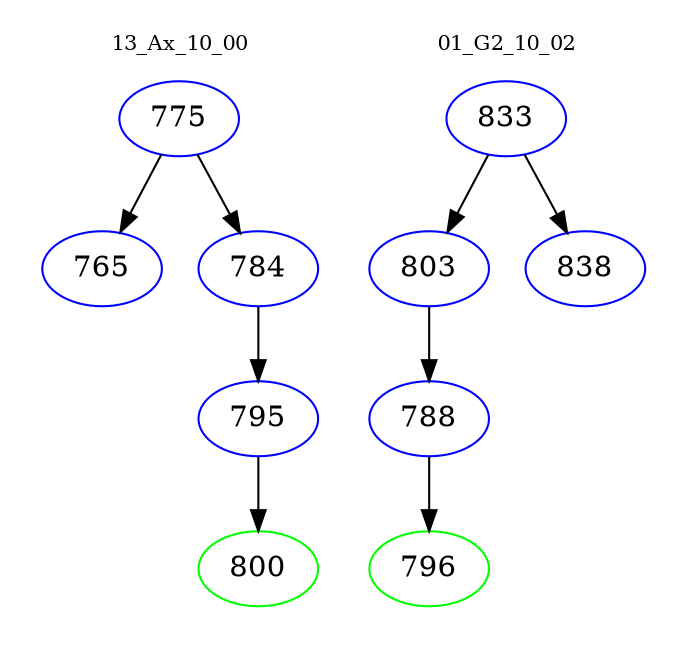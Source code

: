 digraph{
subgraph cluster_0 {
color = white
label = "13_Ax_10_00";
fontsize=10;
T0_775 [label="775", color="blue"]
T0_775 -> T0_765 [color="black"]
T0_765 [label="765", color="blue"]
T0_775 -> T0_784 [color="black"]
T0_784 [label="784", color="blue"]
T0_784 -> T0_795 [color="black"]
T0_795 [label="795", color="blue"]
T0_795 -> T0_800 [color="black"]
T0_800 [label="800", color="green"]
}
subgraph cluster_1 {
color = white
label = "01_G2_10_02";
fontsize=10;
T1_833 [label="833", color="blue"]
T1_833 -> T1_803 [color="black"]
T1_803 [label="803", color="blue"]
T1_803 -> T1_788 [color="black"]
T1_788 [label="788", color="blue"]
T1_788 -> T1_796 [color="black"]
T1_796 [label="796", color="green"]
T1_833 -> T1_838 [color="black"]
T1_838 [label="838", color="blue"]
}
}
